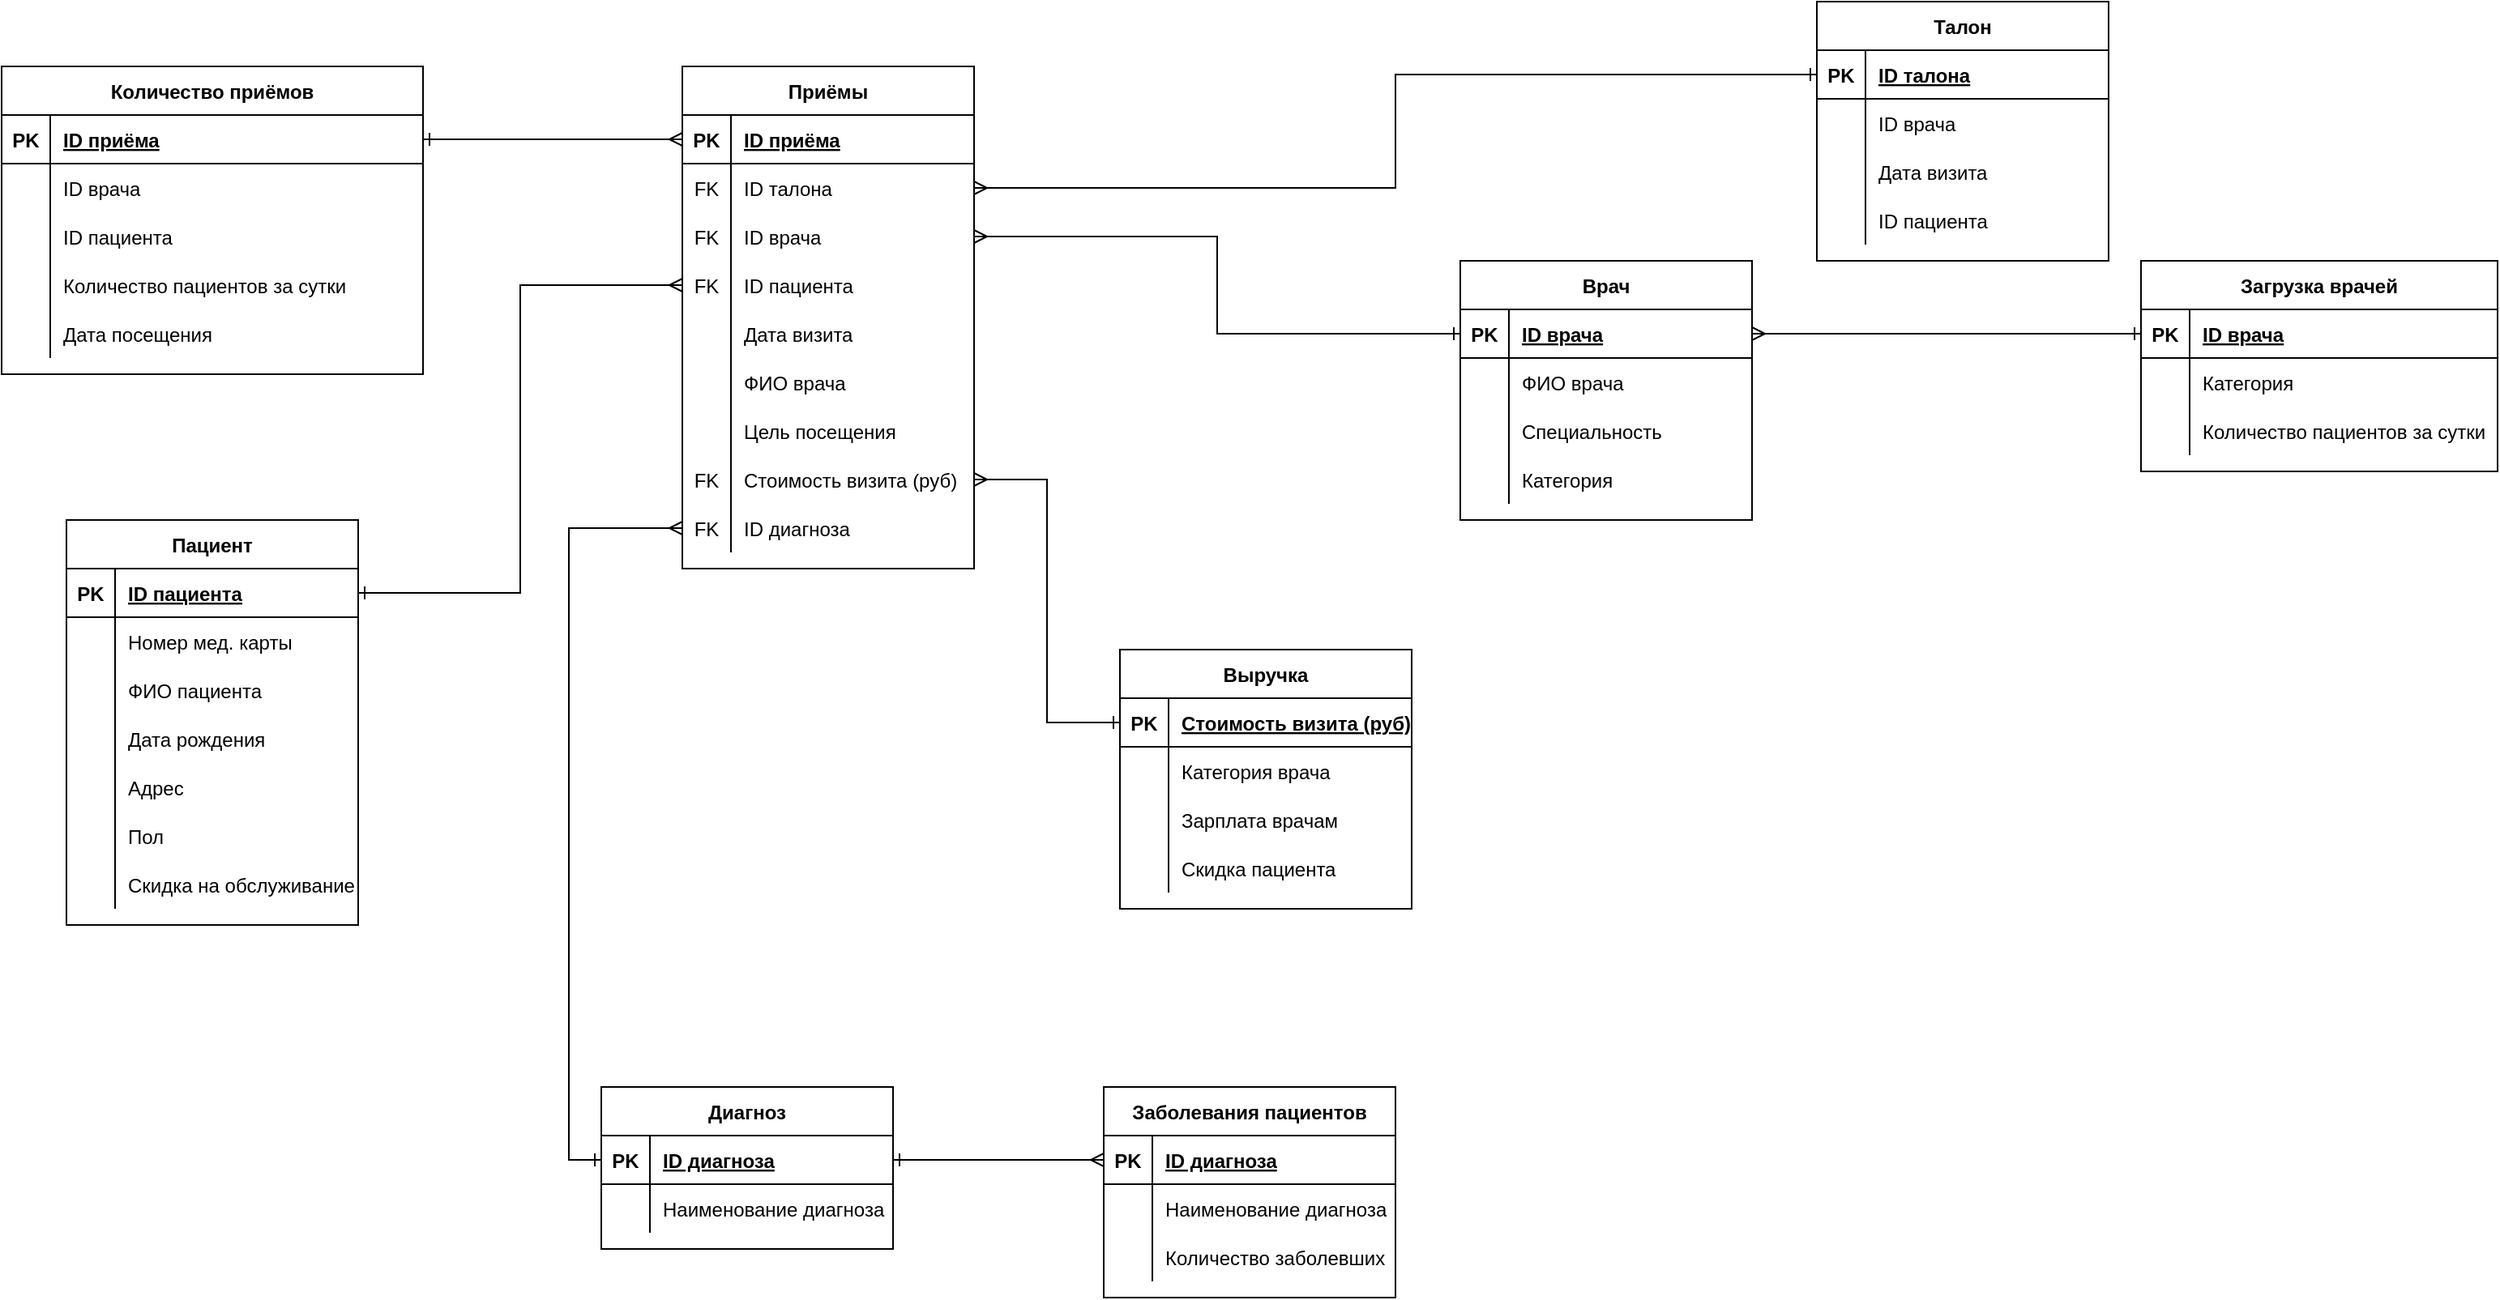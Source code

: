 <mxfile version="20.3.0" type="device"><diagram id="u2filHxjveGLuw23rt7Q" name="Страница 1"><mxGraphModel dx="1865" dy="649" grid="1" gridSize="10" guides="1" tooltips="1" connect="1" arrows="1" fold="1" page="1" pageScale="1" pageWidth="827" pageHeight="1169" math="0" shadow="0"><root><mxCell id="0"/><mxCell id="1" parent="0"/><mxCell id="PBy5LgBJfUFDsFVGQg5N-1" value="Приёмы" style="shape=table;startSize=30;container=1;collapsible=1;childLayout=tableLayout;fixedRows=1;rowLines=0;fontStyle=1;align=center;resizeLast=1;perimeterSpacing=0;labelBorderColor=none;" parent="1" vertex="1"><mxGeometry x="160" y="240" width="180" height="310" as="geometry"/></mxCell><mxCell id="PBy5LgBJfUFDsFVGQg5N-2" value="" style="shape=tableRow;horizontal=0;startSize=0;swimlaneHead=0;swimlaneBody=0;fillColor=none;collapsible=0;dropTarget=0;points=[[0,0.5],[1,0.5]];portConstraint=eastwest;top=0;left=0;right=0;bottom=1;" parent="PBy5LgBJfUFDsFVGQg5N-1" vertex="1"><mxGeometry y="30" width="180" height="30" as="geometry"/></mxCell><mxCell id="PBy5LgBJfUFDsFVGQg5N-3" value="PK" style="shape=partialRectangle;connectable=0;fillColor=none;top=0;left=0;bottom=0;right=0;fontStyle=1;overflow=hidden;" parent="PBy5LgBJfUFDsFVGQg5N-2" vertex="1"><mxGeometry width="30" height="30" as="geometry"><mxRectangle width="30" height="30" as="alternateBounds"/></mxGeometry></mxCell><mxCell id="PBy5LgBJfUFDsFVGQg5N-4" value="ID приёма" style="shape=partialRectangle;connectable=0;fillColor=none;top=0;left=0;bottom=0;right=0;align=left;spacingLeft=6;fontStyle=5;overflow=hidden;" parent="PBy5LgBJfUFDsFVGQg5N-2" vertex="1"><mxGeometry x="30" width="150" height="30" as="geometry"><mxRectangle width="150" height="30" as="alternateBounds"/></mxGeometry></mxCell><mxCell id="PBy5LgBJfUFDsFVGQg5N-5" value="" style="shape=tableRow;horizontal=0;startSize=0;swimlaneHead=0;swimlaneBody=0;fillColor=none;collapsible=0;dropTarget=0;points=[[0,0.5],[1,0.5]];portConstraint=eastwest;top=0;left=0;right=0;bottom=0;" parent="PBy5LgBJfUFDsFVGQg5N-1" vertex="1"><mxGeometry y="60" width="180" height="30" as="geometry"/></mxCell><mxCell id="PBy5LgBJfUFDsFVGQg5N-6" value="FK" style="shape=partialRectangle;connectable=0;fillColor=none;top=0;left=0;bottom=0;right=0;editable=1;overflow=hidden;" parent="PBy5LgBJfUFDsFVGQg5N-5" vertex="1"><mxGeometry width="30" height="30" as="geometry"><mxRectangle width="30" height="30" as="alternateBounds"/></mxGeometry></mxCell><mxCell id="PBy5LgBJfUFDsFVGQg5N-7" value="ID талона" style="shape=partialRectangle;connectable=0;fillColor=none;top=0;left=0;bottom=0;right=0;align=left;spacingLeft=6;overflow=hidden;" parent="PBy5LgBJfUFDsFVGQg5N-5" vertex="1"><mxGeometry x="30" width="150" height="30" as="geometry"><mxRectangle width="150" height="30" as="alternateBounds"/></mxGeometry></mxCell><mxCell id="PBy5LgBJfUFDsFVGQg5N-8" value="" style="shape=tableRow;horizontal=0;startSize=0;swimlaneHead=0;swimlaneBody=0;fillColor=none;collapsible=0;dropTarget=0;points=[[0,0.5],[1,0.5]];portConstraint=eastwest;top=0;left=0;right=0;bottom=0;" parent="PBy5LgBJfUFDsFVGQg5N-1" vertex="1"><mxGeometry y="90" width="180" height="30" as="geometry"/></mxCell><mxCell id="PBy5LgBJfUFDsFVGQg5N-9" value="FK" style="shape=partialRectangle;connectable=0;fillColor=none;top=0;left=0;bottom=0;right=0;editable=1;overflow=hidden;" parent="PBy5LgBJfUFDsFVGQg5N-8" vertex="1"><mxGeometry width="30" height="30" as="geometry"><mxRectangle width="30" height="30" as="alternateBounds"/></mxGeometry></mxCell><mxCell id="PBy5LgBJfUFDsFVGQg5N-10" value="ID врача" style="shape=partialRectangle;connectable=0;fillColor=none;top=0;left=0;bottom=0;right=0;align=left;spacingLeft=6;overflow=hidden;" parent="PBy5LgBJfUFDsFVGQg5N-8" vertex="1"><mxGeometry x="30" width="150" height="30" as="geometry"><mxRectangle width="150" height="30" as="alternateBounds"/></mxGeometry></mxCell><mxCell id="PBy5LgBJfUFDsFVGQg5N-11" value="" style="shape=tableRow;horizontal=0;startSize=0;swimlaneHead=0;swimlaneBody=0;fillColor=none;collapsible=0;dropTarget=0;points=[[0,0.5],[1,0.5]];portConstraint=eastwest;top=0;left=0;right=0;bottom=0;" parent="PBy5LgBJfUFDsFVGQg5N-1" vertex="1"><mxGeometry y="120" width="180" height="30" as="geometry"/></mxCell><mxCell id="PBy5LgBJfUFDsFVGQg5N-12" value="FK" style="shape=partialRectangle;connectable=0;fillColor=none;top=0;left=0;bottom=0;right=0;editable=1;overflow=hidden;" parent="PBy5LgBJfUFDsFVGQg5N-11" vertex="1"><mxGeometry width="30" height="30" as="geometry"><mxRectangle width="30" height="30" as="alternateBounds"/></mxGeometry></mxCell><mxCell id="PBy5LgBJfUFDsFVGQg5N-13" value="ID пациента" style="shape=partialRectangle;connectable=0;fillColor=none;top=0;left=0;bottom=0;right=0;align=left;spacingLeft=6;overflow=hidden;" parent="PBy5LgBJfUFDsFVGQg5N-11" vertex="1"><mxGeometry x="30" width="150" height="30" as="geometry"><mxRectangle width="150" height="30" as="alternateBounds"/></mxGeometry></mxCell><mxCell id="PBy5LgBJfUFDsFVGQg5N-20" style="shape=tableRow;horizontal=0;startSize=0;swimlaneHead=0;swimlaneBody=0;fillColor=none;collapsible=0;dropTarget=0;points=[[0,0.5],[1,0.5]];portConstraint=eastwest;top=0;left=0;right=0;bottom=0;" parent="PBy5LgBJfUFDsFVGQg5N-1" vertex="1"><mxGeometry y="150" width="180" height="30" as="geometry"/></mxCell><mxCell id="PBy5LgBJfUFDsFVGQg5N-21" style="shape=partialRectangle;connectable=0;fillColor=none;top=0;left=0;bottom=0;right=0;editable=1;overflow=hidden;" parent="PBy5LgBJfUFDsFVGQg5N-20" vertex="1"><mxGeometry width="30" height="30" as="geometry"><mxRectangle width="30" height="30" as="alternateBounds"/></mxGeometry></mxCell><mxCell id="PBy5LgBJfUFDsFVGQg5N-22" value="Дата визита" style="shape=partialRectangle;connectable=0;fillColor=none;top=0;left=0;bottom=0;right=0;align=left;spacingLeft=6;overflow=hidden;" parent="PBy5LgBJfUFDsFVGQg5N-20" vertex="1"><mxGeometry x="30" width="150" height="30" as="geometry"><mxRectangle width="150" height="30" as="alternateBounds"/></mxGeometry></mxCell><mxCell id="PBy5LgBJfUFDsFVGQg5N-26" style="shape=tableRow;horizontal=0;startSize=0;swimlaneHead=0;swimlaneBody=0;fillColor=none;collapsible=0;dropTarget=0;points=[[0,0.5],[1,0.5]];portConstraint=eastwest;top=0;left=0;right=0;bottom=0;" parent="PBy5LgBJfUFDsFVGQg5N-1" vertex="1"><mxGeometry y="180" width="180" height="30" as="geometry"/></mxCell><mxCell id="PBy5LgBJfUFDsFVGQg5N-27" style="shape=partialRectangle;connectable=0;fillColor=none;top=0;left=0;bottom=0;right=0;editable=1;overflow=hidden;" parent="PBy5LgBJfUFDsFVGQg5N-26" vertex="1"><mxGeometry width="30" height="30" as="geometry"><mxRectangle width="30" height="30" as="alternateBounds"/></mxGeometry></mxCell><mxCell id="PBy5LgBJfUFDsFVGQg5N-28" value="ФИО врача" style="shape=partialRectangle;connectable=0;fillColor=none;top=0;left=0;bottom=0;right=0;align=left;spacingLeft=6;overflow=hidden;" parent="PBy5LgBJfUFDsFVGQg5N-26" vertex="1"><mxGeometry x="30" width="150" height="30" as="geometry"><mxRectangle width="150" height="30" as="alternateBounds"/></mxGeometry></mxCell><mxCell id="PBy5LgBJfUFDsFVGQg5N-35" style="shape=tableRow;horizontal=0;startSize=0;swimlaneHead=0;swimlaneBody=0;fillColor=none;collapsible=0;dropTarget=0;points=[[0,0.5],[1,0.5]];portConstraint=eastwest;top=0;left=0;right=0;bottom=0;" parent="PBy5LgBJfUFDsFVGQg5N-1" vertex="1"><mxGeometry y="210" width="180" height="30" as="geometry"/></mxCell><mxCell id="PBy5LgBJfUFDsFVGQg5N-36" style="shape=partialRectangle;connectable=0;fillColor=none;top=0;left=0;bottom=0;right=0;editable=1;overflow=hidden;" parent="PBy5LgBJfUFDsFVGQg5N-35" vertex="1"><mxGeometry width="30" height="30" as="geometry"><mxRectangle width="30" height="30" as="alternateBounds"/></mxGeometry></mxCell><mxCell id="PBy5LgBJfUFDsFVGQg5N-37" value="Цель посещения" style="shape=partialRectangle;connectable=0;fillColor=none;top=0;left=0;bottom=0;right=0;align=left;spacingLeft=6;overflow=hidden;" parent="PBy5LgBJfUFDsFVGQg5N-35" vertex="1"><mxGeometry x="30" width="150" height="30" as="geometry"><mxRectangle width="150" height="30" as="alternateBounds"/></mxGeometry></mxCell><mxCell id="PBy5LgBJfUFDsFVGQg5N-32" style="shape=tableRow;horizontal=0;startSize=0;swimlaneHead=0;swimlaneBody=0;fillColor=none;collapsible=0;dropTarget=0;points=[[0,0.5],[1,0.5]];portConstraint=eastwest;top=0;left=0;right=0;bottom=0;" parent="PBy5LgBJfUFDsFVGQg5N-1" vertex="1"><mxGeometry y="240" width="180" height="30" as="geometry"/></mxCell><mxCell id="PBy5LgBJfUFDsFVGQg5N-33" value="FK" style="shape=partialRectangle;connectable=0;fillColor=none;top=0;left=0;bottom=0;right=0;editable=1;overflow=hidden;" parent="PBy5LgBJfUFDsFVGQg5N-32" vertex="1"><mxGeometry width="30" height="30" as="geometry"><mxRectangle width="30" height="30" as="alternateBounds"/></mxGeometry></mxCell><mxCell id="PBy5LgBJfUFDsFVGQg5N-34" value="Стоимость визита (руб)" style="shape=partialRectangle;connectable=0;fillColor=none;top=0;left=0;bottom=0;right=0;align=left;spacingLeft=6;overflow=hidden;" parent="PBy5LgBJfUFDsFVGQg5N-32" vertex="1"><mxGeometry x="30" width="150" height="30" as="geometry"><mxRectangle width="150" height="30" as="alternateBounds"/></mxGeometry></mxCell><mxCell id="PBy5LgBJfUFDsFVGQg5N-29" style="shape=tableRow;horizontal=0;startSize=0;swimlaneHead=0;swimlaneBody=0;fillColor=none;collapsible=0;dropTarget=0;points=[[0,0.5],[1,0.5]];portConstraint=eastwest;top=0;left=0;right=0;bottom=0;" parent="PBy5LgBJfUFDsFVGQg5N-1" vertex="1"><mxGeometry y="270" width="180" height="30" as="geometry"/></mxCell><mxCell id="PBy5LgBJfUFDsFVGQg5N-30" value="FK" style="shape=partialRectangle;connectable=0;fillColor=none;top=0;left=0;bottom=0;right=0;editable=1;overflow=hidden;" parent="PBy5LgBJfUFDsFVGQg5N-29" vertex="1"><mxGeometry width="30" height="30" as="geometry"><mxRectangle width="30" height="30" as="alternateBounds"/></mxGeometry></mxCell><mxCell id="PBy5LgBJfUFDsFVGQg5N-31" value="ID диагноза" style="shape=partialRectangle;connectable=0;fillColor=none;top=0;left=0;bottom=0;right=0;align=left;spacingLeft=6;overflow=hidden;" parent="PBy5LgBJfUFDsFVGQg5N-29" vertex="1"><mxGeometry x="30" width="150" height="30" as="geometry"><mxRectangle width="150" height="30" as="alternateBounds"/></mxGeometry></mxCell><mxCell id="PBy5LgBJfUFDsFVGQg5N-38" value="Диагноз" style="shape=table;startSize=30;container=1;collapsible=1;childLayout=tableLayout;fixedRows=1;rowLines=0;fontStyle=1;align=center;resizeLast=1;labelBorderColor=none;" parent="1" vertex="1"><mxGeometry x="110" y="870" width="180" height="100" as="geometry"/></mxCell><mxCell id="PBy5LgBJfUFDsFVGQg5N-39" value="" style="shape=tableRow;horizontal=0;startSize=0;swimlaneHead=0;swimlaneBody=0;fillColor=none;collapsible=0;dropTarget=0;points=[[0,0.5],[1,0.5]];portConstraint=eastwest;top=0;left=0;right=0;bottom=1;labelBorderColor=none;" parent="PBy5LgBJfUFDsFVGQg5N-38" vertex="1"><mxGeometry y="30" width="180" height="30" as="geometry"/></mxCell><mxCell id="PBy5LgBJfUFDsFVGQg5N-40" value="PK" style="shape=partialRectangle;connectable=0;fillColor=none;top=0;left=0;bottom=0;right=0;fontStyle=1;overflow=hidden;labelBorderColor=none;" parent="PBy5LgBJfUFDsFVGQg5N-39" vertex="1"><mxGeometry width="30" height="30" as="geometry"><mxRectangle width="30" height="30" as="alternateBounds"/></mxGeometry></mxCell><mxCell id="PBy5LgBJfUFDsFVGQg5N-41" value="ID диагноза" style="shape=partialRectangle;connectable=0;fillColor=none;top=0;left=0;bottom=0;right=0;align=left;spacingLeft=6;fontStyle=5;overflow=hidden;labelBorderColor=none;" parent="PBy5LgBJfUFDsFVGQg5N-39" vertex="1"><mxGeometry x="30" width="150" height="30" as="geometry"><mxRectangle width="150" height="30" as="alternateBounds"/></mxGeometry></mxCell><mxCell id="PBy5LgBJfUFDsFVGQg5N-42" value="" style="shape=tableRow;horizontal=0;startSize=0;swimlaneHead=0;swimlaneBody=0;fillColor=none;collapsible=0;dropTarget=0;points=[[0,0.5],[1,0.5]];portConstraint=eastwest;top=0;left=0;right=0;bottom=0;labelBorderColor=none;" parent="PBy5LgBJfUFDsFVGQg5N-38" vertex="1"><mxGeometry y="60" width="180" height="30" as="geometry"/></mxCell><mxCell id="PBy5LgBJfUFDsFVGQg5N-43" value="" style="shape=partialRectangle;connectable=0;fillColor=none;top=0;left=0;bottom=0;right=0;editable=1;overflow=hidden;labelBorderColor=none;" parent="PBy5LgBJfUFDsFVGQg5N-42" vertex="1"><mxGeometry width="30" height="30" as="geometry"><mxRectangle width="30" height="30" as="alternateBounds"/></mxGeometry></mxCell><mxCell id="PBy5LgBJfUFDsFVGQg5N-44" value="Наименование диагноза" style="shape=partialRectangle;connectable=0;fillColor=none;top=0;left=0;bottom=0;right=0;align=left;spacingLeft=6;overflow=hidden;labelBorderColor=none;" parent="PBy5LgBJfUFDsFVGQg5N-42" vertex="1"><mxGeometry x="30" width="150" height="30" as="geometry"><mxRectangle width="150" height="30" as="alternateBounds"/></mxGeometry></mxCell><mxCell id="PBy5LgBJfUFDsFVGQg5N-51" value="Количество приёмов" style="shape=table;startSize=30;container=1;collapsible=1;childLayout=tableLayout;fixedRows=1;rowLines=0;fontStyle=1;align=center;resizeLast=1;labelBorderColor=none;" parent="1" vertex="1"><mxGeometry x="-260" y="240" width="260" height="190" as="geometry"/></mxCell><mxCell id="PBy5LgBJfUFDsFVGQg5N-52" value="" style="shape=tableRow;horizontal=0;startSize=0;swimlaneHead=0;swimlaneBody=0;fillColor=none;collapsible=0;dropTarget=0;points=[[0,0.5],[1,0.5]];portConstraint=eastwest;top=0;left=0;right=0;bottom=1;labelBorderColor=none;" parent="PBy5LgBJfUFDsFVGQg5N-51" vertex="1"><mxGeometry y="30" width="260" height="30" as="geometry"/></mxCell><mxCell id="PBy5LgBJfUFDsFVGQg5N-53" value="PK" style="shape=partialRectangle;connectable=0;fillColor=none;top=0;left=0;bottom=0;right=0;fontStyle=1;overflow=hidden;labelBorderColor=none;" parent="PBy5LgBJfUFDsFVGQg5N-52" vertex="1"><mxGeometry width="30" height="30" as="geometry"><mxRectangle width="30" height="30" as="alternateBounds"/></mxGeometry></mxCell><mxCell id="PBy5LgBJfUFDsFVGQg5N-54" value="ID приёма" style="shape=partialRectangle;connectable=0;fillColor=none;top=0;left=0;bottom=0;right=0;align=left;spacingLeft=6;fontStyle=5;overflow=hidden;labelBorderColor=none;" parent="PBy5LgBJfUFDsFVGQg5N-52" vertex="1"><mxGeometry x="30" width="230" height="30" as="geometry"><mxRectangle width="230" height="30" as="alternateBounds"/></mxGeometry></mxCell><mxCell id="PBy5LgBJfUFDsFVGQg5N-55" value="" style="shape=tableRow;horizontal=0;startSize=0;swimlaneHead=0;swimlaneBody=0;fillColor=none;collapsible=0;dropTarget=0;points=[[0,0.5],[1,0.5]];portConstraint=eastwest;top=0;left=0;right=0;bottom=0;labelBorderColor=none;" parent="PBy5LgBJfUFDsFVGQg5N-51" vertex="1"><mxGeometry y="60" width="260" height="30" as="geometry"/></mxCell><mxCell id="PBy5LgBJfUFDsFVGQg5N-56" value="" style="shape=partialRectangle;connectable=0;fillColor=none;top=0;left=0;bottom=0;right=0;editable=1;overflow=hidden;labelBorderColor=none;" parent="PBy5LgBJfUFDsFVGQg5N-55" vertex="1"><mxGeometry width="30" height="30" as="geometry"><mxRectangle width="30" height="30" as="alternateBounds"/></mxGeometry></mxCell><mxCell id="PBy5LgBJfUFDsFVGQg5N-57" value="ID врача" style="shape=partialRectangle;connectable=0;fillColor=none;top=0;left=0;bottom=0;right=0;align=left;spacingLeft=6;overflow=hidden;labelBorderColor=none;" parent="PBy5LgBJfUFDsFVGQg5N-55" vertex="1"><mxGeometry x="30" width="230" height="30" as="geometry"><mxRectangle width="230" height="30" as="alternateBounds"/></mxGeometry></mxCell><mxCell id="PBy5LgBJfUFDsFVGQg5N-58" value="" style="shape=tableRow;horizontal=0;startSize=0;swimlaneHead=0;swimlaneBody=0;fillColor=none;collapsible=0;dropTarget=0;points=[[0,0.5],[1,0.5]];portConstraint=eastwest;top=0;left=0;right=0;bottom=0;labelBorderColor=none;" parent="PBy5LgBJfUFDsFVGQg5N-51" vertex="1"><mxGeometry y="90" width="260" height="30" as="geometry"/></mxCell><mxCell id="PBy5LgBJfUFDsFVGQg5N-59" value="" style="shape=partialRectangle;connectable=0;fillColor=none;top=0;left=0;bottom=0;right=0;editable=1;overflow=hidden;labelBorderColor=none;" parent="PBy5LgBJfUFDsFVGQg5N-58" vertex="1"><mxGeometry width="30" height="30" as="geometry"><mxRectangle width="30" height="30" as="alternateBounds"/></mxGeometry></mxCell><mxCell id="PBy5LgBJfUFDsFVGQg5N-60" value="ID пациента" style="shape=partialRectangle;connectable=0;fillColor=none;top=0;left=0;bottom=0;right=0;align=left;spacingLeft=6;overflow=hidden;labelBorderColor=none;" parent="PBy5LgBJfUFDsFVGQg5N-58" vertex="1"><mxGeometry x="30" width="230" height="30" as="geometry"><mxRectangle width="230" height="30" as="alternateBounds"/></mxGeometry></mxCell><mxCell id="PBy5LgBJfUFDsFVGQg5N-61" value="" style="shape=tableRow;horizontal=0;startSize=0;swimlaneHead=0;swimlaneBody=0;fillColor=none;collapsible=0;dropTarget=0;points=[[0,0.5],[1,0.5]];portConstraint=eastwest;top=0;left=0;right=0;bottom=0;labelBorderColor=none;" parent="PBy5LgBJfUFDsFVGQg5N-51" vertex="1"><mxGeometry y="120" width="260" height="30" as="geometry"/></mxCell><mxCell id="PBy5LgBJfUFDsFVGQg5N-62" value="" style="shape=partialRectangle;connectable=0;fillColor=none;top=0;left=0;bottom=0;right=0;editable=1;overflow=hidden;labelBorderColor=none;" parent="PBy5LgBJfUFDsFVGQg5N-61" vertex="1"><mxGeometry width="30" height="30" as="geometry"><mxRectangle width="30" height="30" as="alternateBounds"/></mxGeometry></mxCell><mxCell id="PBy5LgBJfUFDsFVGQg5N-63" value="Количество пациентов за сутки" style="shape=partialRectangle;connectable=0;fillColor=none;top=0;left=0;bottom=0;right=0;align=left;spacingLeft=6;overflow=hidden;labelBorderColor=none;" parent="PBy5LgBJfUFDsFVGQg5N-61" vertex="1"><mxGeometry x="30" width="230" height="30" as="geometry"><mxRectangle width="230" height="30" as="alternateBounds"/></mxGeometry></mxCell><mxCell id="PBy5LgBJfUFDsFVGQg5N-64" style="shape=tableRow;horizontal=0;startSize=0;swimlaneHead=0;swimlaneBody=0;fillColor=none;collapsible=0;dropTarget=0;points=[[0,0.5],[1,0.5]];portConstraint=eastwest;top=0;left=0;right=0;bottom=0;labelBorderColor=none;" parent="PBy5LgBJfUFDsFVGQg5N-51" vertex="1"><mxGeometry y="150" width="260" height="30" as="geometry"/></mxCell><mxCell id="PBy5LgBJfUFDsFVGQg5N-65" style="shape=partialRectangle;connectable=0;fillColor=none;top=0;left=0;bottom=0;right=0;editable=1;overflow=hidden;labelBorderColor=none;" parent="PBy5LgBJfUFDsFVGQg5N-64" vertex="1"><mxGeometry width="30" height="30" as="geometry"><mxRectangle width="30" height="30" as="alternateBounds"/></mxGeometry></mxCell><mxCell id="PBy5LgBJfUFDsFVGQg5N-66" value="Дата посещения" style="shape=partialRectangle;connectable=0;fillColor=none;top=0;left=0;bottom=0;right=0;align=left;spacingLeft=6;overflow=hidden;labelBorderColor=none;" parent="PBy5LgBJfUFDsFVGQg5N-64" vertex="1"><mxGeometry x="30" width="230" height="30" as="geometry"><mxRectangle width="230" height="30" as="alternateBounds"/></mxGeometry></mxCell><mxCell id="PBy5LgBJfUFDsFVGQg5N-67" value="Пациент" style="shape=table;startSize=30;container=1;collapsible=1;childLayout=tableLayout;fixedRows=1;rowLines=0;fontStyle=1;align=center;resizeLast=1;labelBorderColor=none;" parent="1" vertex="1"><mxGeometry x="-220" y="520" width="180" height="250" as="geometry"/></mxCell><mxCell id="PBy5LgBJfUFDsFVGQg5N-68" value="" style="shape=tableRow;horizontal=0;startSize=0;swimlaneHead=0;swimlaneBody=0;fillColor=none;collapsible=0;dropTarget=0;points=[[0,0.5],[1,0.5]];portConstraint=eastwest;top=0;left=0;right=0;bottom=1;labelBorderColor=none;" parent="PBy5LgBJfUFDsFVGQg5N-67" vertex="1"><mxGeometry y="30" width="180" height="30" as="geometry"/></mxCell><mxCell id="PBy5LgBJfUFDsFVGQg5N-69" value="PK" style="shape=partialRectangle;connectable=0;fillColor=none;top=0;left=0;bottom=0;right=0;fontStyle=1;overflow=hidden;labelBorderColor=none;" parent="PBy5LgBJfUFDsFVGQg5N-68" vertex="1"><mxGeometry width="30" height="30" as="geometry"><mxRectangle width="30" height="30" as="alternateBounds"/></mxGeometry></mxCell><mxCell id="PBy5LgBJfUFDsFVGQg5N-70" value="ID пациента" style="shape=partialRectangle;connectable=0;fillColor=none;top=0;left=0;bottom=0;right=0;align=left;spacingLeft=6;fontStyle=5;overflow=hidden;labelBorderColor=none;" parent="PBy5LgBJfUFDsFVGQg5N-68" vertex="1"><mxGeometry x="30" width="150" height="30" as="geometry"><mxRectangle width="150" height="30" as="alternateBounds"/></mxGeometry></mxCell><mxCell id="PBy5LgBJfUFDsFVGQg5N-71" value="" style="shape=tableRow;horizontal=0;startSize=0;swimlaneHead=0;swimlaneBody=0;fillColor=none;collapsible=0;dropTarget=0;points=[[0,0.5],[1,0.5]];portConstraint=eastwest;top=0;left=0;right=0;bottom=0;labelBorderColor=none;" parent="PBy5LgBJfUFDsFVGQg5N-67" vertex="1"><mxGeometry y="60" width="180" height="30" as="geometry"/></mxCell><mxCell id="PBy5LgBJfUFDsFVGQg5N-72" value="" style="shape=partialRectangle;connectable=0;fillColor=none;top=0;left=0;bottom=0;right=0;editable=1;overflow=hidden;labelBorderColor=none;" parent="PBy5LgBJfUFDsFVGQg5N-71" vertex="1"><mxGeometry width="30" height="30" as="geometry"><mxRectangle width="30" height="30" as="alternateBounds"/></mxGeometry></mxCell><mxCell id="PBy5LgBJfUFDsFVGQg5N-73" value="Номер мед. карты" style="shape=partialRectangle;connectable=0;fillColor=none;top=0;left=0;bottom=0;right=0;align=left;spacingLeft=6;overflow=hidden;labelBorderColor=none;" parent="PBy5LgBJfUFDsFVGQg5N-71" vertex="1"><mxGeometry x="30" width="150" height="30" as="geometry"><mxRectangle width="150" height="30" as="alternateBounds"/></mxGeometry></mxCell><mxCell id="PBy5LgBJfUFDsFVGQg5N-74" value="" style="shape=tableRow;horizontal=0;startSize=0;swimlaneHead=0;swimlaneBody=0;fillColor=none;collapsible=0;dropTarget=0;points=[[0,0.5],[1,0.5]];portConstraint=eastwest;top=0;left=0;right=0;bottom=0;labelBorderColor=none;" parent="PBy5LgBJfUFDsFVGQg5N-67" vertex="1"><mxGeometry y="90" width="180" height="30" as="geometry"/></mxCell><mxCell id="PBy5LgBJfUFDsFVGQg5N-75" value="" style="shape=partialRectangle;connectable=0;fillColor=none;top=0;left=0;bottom=0;right=0;editable=1;overflow=hidden;labelBorderColor=none;" parent="PBy5LgBJfUFDsFVGQg5N-74" vertex="1"><mxGeometry width="30" height="30" as="geometry"><mxRectangle width="30" height="30" as="alternateBounds"/></mxGeometry></mxCell><mxCell id="PBy5LgBJfUFDsFVGQg5N-76" value="ФИО пациента" style="shape=partialRectangle;connectable=0;fillColor=none;top=0;left=0;bottom=0;right=0;align=left;spacingLeft=6;overflow=hidden;labelBorderColor=none;" parent="PBy5LgBJfUFDsFVGQg5N-74" vertex="1"><mxGeometry x="30" width="150" height="30" as="geometry"><mxRectangle width="150" height="30" as="alternateBounds"/></mxGeometry></mxCell><mxCell id="PBy5LgBJfUFDsFVGQg5N-77" value="" style="shape=tableRow;horizontal=0;startSize=0;swimlaneHead=0;swimlaneBody=0;fillColor=none;collapsible=0;dropTarget=0;points=[[0,0.5],[1,0.5]];portConstraint=eastwest;top=0;left=0;right=0;bottom=0;labelBorderColor=none;" parent="PBy5LgBJfUFDsFVGQg5N-67" vertex="1"><mxGeometry y="120" width="180" height="30" as="geometry"/></mxCell><mxCell id="PBy5LgBJfUFDsFVGQg5N-78" value="" style="shape=partialRectangle;connectable=0;fillColor=none;top=0;left=0;bottom=0;right=0;editable=1;overflow=hidden;labelBorderColor=none;" parent="PBy5LgBJfUFDsFVGQg5N-77" vertex="1"><mxGeometry width="30" height="30" as="geometry"><mxRectangle width="30" height="30" as="alternateBounds"/></mxGeometry></mxCell><mxCell id="PBy5LgBJfUFDsFVGQg5N-79" value="Дата рождения" style="shape=partialRectangle;connectable=0;fillColor=none;top=0;left=0;bottom=0;right=0;align=left;spacingLeft=6;overflow=hidden;labelBorderColor=none;" parent="PBy5LgBJfUFDsFVGQg5N-77" vertex="1"><mxGeometry x="30" width="150" height="30" as="geometry"><mxRectangle width="150" height="30" as="alternateBounds"/></mxGeometry></mxCell><mxCell id="PBy5LgBJfUFDsFVGQg5N-86" style="shape=tableRow;horizontal=0;startSize=0;swimlaneHead=0;swimlaneBody=0;fillColor=none;collapsible=0;dropTarget=0;points=[[0,0.5],[1,0.5]];portConstraint=eastwest;top=0;left=0;right=0;bottom=0;labelBorderColor=none;" parent="PBy5LgBJfUFDsFVGQg5N-67" vertex="1"><mxGeometry y="150" width="180" height="30" as="geometry"/></mxCell><mxCell id="PBy5LgBJfUFDsFVGQg5N-87" style="shape=partialRectangle;connectable=0;fillColor=none;top=0;left=0;bottom=0;right=0;editable=1;overflow=hidden;labelBorderColor=none;" parent="PBy5LgBJfUFDsFVGQg5N-86" vertex="1"><mxGeometry width="30" height="30" as="geometry"><mxRectangle width="30" height="30" as="alternateBounds"/></mxGeometry></mxCell><mxCell id="PBy5LgBJfUFDsFVGQg5N-88" value="Адрес" style="shape=partialRectangle;connectable=0;fillColor=none;top=0;left=0;bottom=0;right=0;align=left;spacingLeft=6;overflow=hidden;labelBorderColor=none;" parent="PBy5LgBJfUFDsFVGQg5N-86" vertex="1"><mxGeometry x="30" width="150" height="30" as="geometry"><mxRectangle width="150" height="30" as="alternateBounds"/></mxGeometry></mxCell><mxCell id="PBy5LgBJfUFDsFVGQg5N-83" style="shape=tableRow;horizontal=0;startSize=0;swimlaneHead=0;swimlaneBody=0;fillColor=none;collapsible=0;dropTarget=0;points=[[0,0.5],[1,0.5]];portConstraint=eastwest;top=0;left=0;right=0;bottom=0;labelBorderColor=none;" parent="PBy5LgBJfUFDsFVGQg5N-67" vertex="1"><mxGeometry y="180" width="180" height="30" as="geometry"/></mxCell><mxCell id="PBy5LgBJfUFDsFVGQg5N-84" style="shape=partialRectangle;connectable=0;fillColor=none;top=0;left=0;bottom=0;right=0;editable=1;overflow=hidden;labelBorderColor=none;" parent="PBy5LgBJfUFDsFVGQg5N-83" vertex="1"><mxGeometry width="30" height="30" as="geometry"><mxRectangle width="30" height="30" as="alternateBounds"/></mxGeometry></mxCell><mxCell id="PBy5LgBJfUFDsFVGQg5N-85" value="Пол" style="shape=partialRectangle;connectable=0;fillColor=none;top=0;left=0;bottom=0;right=0;align=left;spacingLeft=6;overflow=hidden;labelBorderColor=none;" parent="PBy5LgBJfUFDsFVGQg5N-83" vertex="1"><mxGeometry x="30" width="150" height="30" as="geometry"><mxRectangle width="150" height="30" as="alternateBounds"/></mxGeometry></mxCell><mxCell id="PBy5LgBJfUFDsFVGQg5N-80" style="shape=tableRow;horizontal=0;startSize=0;swimlaneHead=0;swimlaneBody=0;fillColor=none;collapsible=0;dropTarget=0;points=[[0,0.5],[1,0.5]];portConstraint=eastwest;top=0;left=0;right=0;bottom=0;labelBorderColor=none;" parent="PBy5LgBJfUFDsFVGQg5N-67" vertex="1"><mxGeometry y="210" width="180" height="30" as="geometry"/></mxCell><mxCell id="PBy5LgBJfUFDsFVGQg5N-81" style="shape=partialRectangle;connectable=0;fillColor=none;top=0;left=0;bottom=0;right=0;editable=1;overflow=hidden;labelBorderColor=none;" parent="PBy5LgBJfUFDsFVGQg5N-80" vertex="1"><mxGeometry width="30" height="30" as="geometry"><mxRectangle width="30" height="30" as="alternateBounds"/></mxGeometry></mxCell><mxCell id="PBy5LgBJfUFDsFVGQg5N-82" value="Скидка на обслуживание" style="shape=partialRectangle;connectable=0;fillColor=none;top=0;left=0;bottom=0;right=0;align=left;spacingLeft=6;overflow=hidden;labelBorderColor=none;" parent="PBy5LgBJfUFDsFVGQg5N-80" vertex="1"><mxGeometry x="30" width="150" height="30" as="geometry"><mxRectangle width="150" height="30" as="alternateBounds"/></mxGeometry></mxCell><mxCell id="PBy5LgBJfUFDsFVGQg5N-89" value="Талон" style="shape=table;startSize=30;container=1;collapsible=1;childLayout=tableLayout;fixedRows=1;rowLines=0;fontStyle=1;align=center;resizeLast=1;labelBorderColor=none;" parent="1" vertex="1"><mxGeometry x="860" y="200" width="180" height="160" as="geometry"/></mxCell><mxCell id="PBy5LgBJfUFDsFVGQg5N-90" value="" style="shape=tableRow;horizontal=0;startSize=0;swimlaneHead=0;swimlaneBody=0;fillColor=none;collapsible=0;dropTarget=0;points=[[0,0.5],[1,0.5]];portConstraint=eastwest;top=0;left=0;right=0;bottom=1;labelBorderColor=none;" parent="PBy5LgBJfUFDsFVGQg5N-89" vertex="1"><mxGeometry y="30" width="180" height="30" as="geometry"/></mxCell><mxCell id="PBy5LgBJfUFDsFVGQg5N-91" value="PK" style="shape=partialRectangle;connectable=0;fillColor=none;top=0;left=0;bottom=0;right=0;fontStyle=1;overflow=hidden;labelBorderColor=none;" parent="PBy5LgBJfUFDsFVGQg5N-90" vertex="1"><mxGeometry width="30" height="30" as="geometry"><mxRectangle width="30" height="30" as="alternateBounds"/></mxGeometry></mxCell><mxCell id="PBy5LgBJfUFDsFVGQg5N-92" value="ID талона" style="shape=partialRectangle;connectable=0;fillColor=none;top=0;left=0;bottom=0;right=0;align=left;spacingLeft=6;fontStyle=5;overflow=hidden;labelBorderColor=none;" parent="PBy5LgBJfUFDsFVGQg5N-90" vertex="1"><mxGeometry x="30" width="150" height="30" as="geometry"><mxRectangle width="150" height="30" as="alternateBounds"/></mxGeometry></mxCell><mxCell id="PBy5LgBJfUFDsFVGQg5N-93" value="" style="shape=tableRow;horizontal=0;startSize=0;swimlaneHead=0;swimlaneBody=0;fillColor=none;collapsible=0;dropTarget=0;points=[[0,0.5],[1,0.5]];portConstraint=eastwest;top=0;left=0;right=0;bottom=0;labelBorderColor=none;" parent="PBy5LgBJfUFDsFVGQg5N-89" vertex="1"><mxGeometry y="60" width="180" height="30" as="geometry"/></mxCell><mxCell id="PBy5LgBJfUFDsFVGQg5N-94" value="" style="shape=partialRectangle;connectable=0;fillColor=none;top=0;left=0;bottom=0;right=0;editable=1;overflow=hidden;labelBorderColor=none;" parent="PBy5LgBJfUFDsFVGQg5N-93" vertex="1"><mxGeometry width="30" height="30" as="geometry"><mxRectangle width="30" height="30" as="alternateBounds"/></mxGeometry></mxCell><mxCell id="PBy5LgBJfUFDsFVGQg5N-95" value="ID врача" style="shape=partialRectangle;connectable=0;fillColor=none;top=0;left=0;bottom=0;right=0;align=left;spacingLeft=6;overflow=hidden;labelBorderColor=none;" parent="PBy5LgBJfUFDsFVGQg5N-93" vertex="1"><mxGeometry x="30" width="150" height="30" as="geometry"><mxRectangle width="150" height="30" as="alternateBounds"/></mxGeometry></mxCell><mxCell id="PBy5LgBJfUFDsFVGQg5N-96" value="" style="shape=tableRow;horizontal=0;startSize=0;swimlaneHead=0;swimlaneBody=0;fillColor=none;collapsible=0;dropTarget=0;points=[[0,0.5],[1,0.5]];portConstraint=eastwest;top=0;left=0;right=0;bottom=0;labelBorderColor=none;" parent="PBy5LgBJfUFDsFVGQg5N-89" vertex="1"><mxGeometry y="90" width="180" height="30" as="geometry"/></mxCell><mxCell id="PBy5LgBJfUFDsFVGQg5N-97" value="" style="shape=partialRectangle;connectable=0;fillColor=none;top=0;left=0;bottom=0;right=0;editable=1;overflow=hidden;labelBorderColor=none;" parent="PBy5LgBJfUFDsFVGQg5N-96" vertex="1"><mxGeometry width="30" height="30" as="geometry"><mxRectangle width="30" height="30" as="alternateBounds"/></mxGeometry></mxCell><mxCell id="PBy5LgBJfUFDsFVGQg5N-98" value="Дата визита" style="shape=partialRectangle;connectable=0;fillColor=none;top=0;left=0;bottom=0;right=0;align=left;spacingLeft=6;overflow=hidden;labelBorderColor=none;" parent="PBy5LgBJfUFDsFVGQg5N-96" vertex="1"><mxGeometry x="30" width="150" height="30" as="geometry"><mxRectangle width="150" height="30" as="alternateBounds"/></mxGeometry></mxCell><mxCell id="PBy5LgBJfUFDsFVGQg5N-99" value="" style="shape=tableRow;horizontal=0;startSize=0;swimlaneHead=0;swimlaneBody=0;fillColor=none;collapsible=0;dropTarget=0;points=[[0,0.5],[1,0.5]];portConstraint=eastwest;top=0;left=0;right=0;bottom=0;labelBorderColor=none;" parent="PBy5LgBJfUFDsFVGQg5N-89" vertex="1"><mxGeometry y="120" width="180" height="30" as="geometry"/></mxCell><mxCell id="PBy5LgBJfUFDsFVGQg5N-100" value="" style="shape=partialRectangle;connectable=0;fillColor=none;top=0;left=0;bottom=0;right=0;editable=1;overflow=hidden;labelBorderColor=none;" parent="PBy5LgBJfUFDsFVGQg5N-99" vertex="1"><mxGeometry width="30" height="30" as="geometry"><mxRectangle width="30" height="30" as="alternateBounds"/></mxGeometry></mxCell><mxCell id="PBy5LgBJfUFDsFVGQg5N-101" value="ID пациента" style="shape=partialRectangle;connectable=0;fillColor=none;top=0;left=0;bottom=0;right=0;align=left;spacingLeft=6;overflow=hidden;labelBorderColor=none;" parent="PBy5LgBJfUFDsFVGQg5N-99" vertex="1"><mxGeometry x="30" width="150" height="30" as="geometry"><mxRectangle width="150" height="30" as="alternateBounds"/></mxGeometry></mxCell><mxCell id="PBy5LgBJfUFDsFVGQg5N-102" value="Врач" style="shape=table;startSize=30;container=1;collapsible=1;childLayout=tableLayout;fixedRows=1;rowLines=0;fontStyle=1;align=center;resizeLast=1;labelBorderColor=none;" parent="1" vertex="1"><mxGeometry x="640" y="360" width="180" height="160" as="geometry"/></mxCell><mxCell id="PBy5LgBJfUFDsFVGQg5N-103" value="" style="shape=tableRow;horizontal=0;startSize=0;swimlaneHead=0;swimlaneBody=0;fillColor=none;collapsible=0;dropTarget=0;points=[[0,0.5],[1,0.5]];portConstraint=eastwest;top=0;left=0;right=0;bottom=1;labelBorderColor=none;" parent="PBy5LgBJfUFDsFVGQg5N-102" vertex="1"><mxGeometry y="30" width="180" height="30" as="geometry"/></mxCell><mxCell id="PBy5LgBJfUFDsFVGQg5N-104" value="PK" style="shape=partialRectangle;connectable=0;fillColor=none;top=0;left=0;bottom=0;right=0;fontStyle=1;overflow=hidden;labelBorderColor=none;" parent="PBy5LgBJfUFDsFVGQg5N-103" vertex="1"><mxGeometry width="30" height="30" as="geometry"><mxRectangle width="30" height="30" as="alternateBounds"/></mxGeometry></mxCell><mxCell id="PBy5LgBJfUFDsFVGQg5N-105" value="ID врача" style="shape=partialRectangle;connectable=0;fillColor=none;top=0;left=0;bottom=0;right=0;align=left;spacingLeft=6;fontStyle=5;overflow=hidden;labelBorderColor=none;" parent="PBy5LgBJfUFDsFVGQg5N-103" vertex="1"><mxGeometry x="30" width="150" height="30" as="geometry"><mxRectangle width="150" height="30" as="alternateBounds"/></mxGeometry></mxCell><mxCell id="PBy5LgBJfUFDsFVGQg5N-106" value="" style="shape=tableRow;horizontal=0;startSize=0;swimlaneHead=0;swimlaneBody=0;fillColor=none;collapsible=0;dropTarget=0;points=[[0,0.5],[1,0.5]];portConstraint=eastwest;top=0;left=0;right=0;bottom=0;labelBorderColor=none;" parent="PBy5LgBJfUFDsFVGQg5N-102" vertex="1"><mxGeometry y="60" width="180" height="30" as="geometry"/></mxCell><mxCell id="PBy5LgBJfUFDsFVGQg5N-107" value="" style="shape=partialRectangle;connectable=0;fillColor=none;top=0;left=0;bottom=0;right=0;editable=1;overflow=hidden;labelBorderColor=none;" parent="PBy5LgBJfUFDsFVGQg5N-106" vertex="1"><mxGeometry width="30" height="30" as="geometry"><mxRectangle width="30" height="30" as="alternateBounds"/></mxGeometry></mxCell><mxCell id="PBy5LgBJfUFDsFVGQg5N-108" value="ФИО врача" style="shape=partialRectangle;connectable=0;fillColor=none;top=0;left=0;bottom=0;right=0;align=left;spacingLeft=6;overflow=hidden;labelBorderColor=none;" parent="PBy5LgBJfUFDsFVGQg5N-106" vertex="1"><mxGeometry x="30" width="150" height="30" as="geometry"><mxRectangle width="150" height="30" as="alternateBounds"/></mxGeometry></mxCell><mxCell id="PBy5LgBJfUFDsFVGQg5N-109" value="" style="shape=tableRow;horizontal=0;startSize=0;swimlaneHead=0;swimlaneBody=0;fillColor=none;collapsible=0;dropTarget=0;points=[[0,0.5],[1,0.5]];portConstraint=eastwest;top=0;left=0;right=0;bottom=0;labelBorderColor=none;" parent="PBy5LgBJfUFDsFVGQg5N-102" vertex="1"><mxGeometry y="90" width="180" height="30" as="geometry"/></mxCell><mxCell id="PBy5LgBJfUFDsFVGQg5N-110" value="" style="shape=partialRectangle;connectable=0;fillColor=none;top=0;left=0;bottom=0;right=0;editable=1;overflow=hidden;labelBorderColor=none;" parent="PBy5LgBJfUFDsFVGQg5N-109" vertex="1"><mxGeometry width="30" height="30" as="geometry"><mxRectangle width="30" height="30" as="alternateBounds"/></mxGeometry></mxCell><mxCell id="PBy5LgBJfUFDsFVGQg5N-111" value="Специальность" style="shape=partialRectangle;connectable=0;fillColor=none;top=0;left=0;bottom=0;right=0;align=left;spacingLeft=6;overflow=hidden;labelBorderColor=none;" parent="PBy5LgBJfUFDsFVGQg5N-109" vertex="1"><mxGeometry x="30" width="150" height="30" as="geometry"><mxRectangle width="150" height="30" as="alternateBounds"/></mxGeometry></mxCell><mxCell id="PBy5LgBJfUFDsFVGQg5N-112" value="" style="shape=tableRow;horizontal=0;startSize=0;swimlaneHead=0;swimlaneBody=0;fillColor=none;collapsible=0;dropTarget=0;points=[[0,0.5],[1,0.5]];portConstraint=eastwest;top=0;left=0;right=0;bottom=0;labelBorderColor=none;" parent="PBy5LgBJfUFDsFVGQg5N-102" vertex="1"><mxGeometry y="120" width="180" height="30" as="geometry"/></mxCell><mxCell id="PBy5LgBJfUFDsFVGQg5N-113" value="" style="shape=partialRectangle;connectable=0;fillColor=none;top=0;left=0;bottom=0;right=0;editable=1;overflow=hidden;labelBorderColor=none;" parent="PBy5LgBJfUFDsFVGQg5N-112" vertex="1"><mxGeometry width="30" height="30" as="geometry"><mxRectangle width="30" height="30" as="alternateBounds"/></mxGeometry></mxCell><mxCell id="PBy5LgBJfUFDsFVGQg5N-114" value="Категория" style="shape=partialRectangle;connectable=0;fillColor=none;top=0;left=0;bottom=0;right=0;align=left;spacingLeft=6;overflow=hidden;labelBorderColor=none;" parent="PBy5LgBJfUFDsFVGQg5N-112" vertex="1"><mxGeometry x="30" width="150" height="30" as="geometry"><mxRectangle width="150" height="30" as="alternateBounds"/></mxGeometry></mxCell><mxCell id="PBy5LgBJfUFDsFVGQg5N-115" value="Заболевания пациентов" style="shape=table;startSize=30;container=1;collapsible=1;childLayout=tableLayout;fixedRows=1;rowLines=0;fontStyle=1;align=center;resizeLast=1;labelBorderColor=none;" parent="1" vertex="1"><mxGeometry x="420" y="870" width="180" height="130" as="geometry"/></mxCell><mxCell id="PBy5LgBJfUFDsFVGQg5N-116" value="" style="shape=tableRow;horizontal=0;startSize=0;swimlaneHead=0;swimlaneBody=0;fillColor=none;collapsible=0;dropTarget=0;points=[[0,0.5],[1,0.5]];portConstraint=eastwest;top=0;left=0;right=0;bottom=1;labelBorderColor=none;" parent="PBy5LgBJfUFDsFVGQg5N-115" vertex="1"><mxGeometry y="30" width="180" height="30" as="geometry"/></mxCell><mxCell id="PBy5LgBJfUFDsFVGQg5N-117" value="PK" style="shape=partialRectangle;connectable=0;fillColor=none;top=0;left=0;bottom=0;right=0;fontStyle=1;overflow=hidden;labelBorderColor=none;" parent="PBy5LgBJfUFDsFVGQg5N-116" vertex="1"><mxGeometry width="30" height="30" as="geometry"><mxRectangle width="30" height="30" as="alternateBounds"/></mxGeometry></mxCell><mxCell id="PBy5LgBJfUFDsFVGQg5N-118" value="ID диагноза" style="shape=partialRectangle;connectable=0;fillColor=none;top=0;left=0;bottom=0;right=0;align=left;spacingLeft=6;fontStyle=5;overflow=hidden;labelBorderColor=none;" parent="PBy5LgBJfUFDsFVGQg5N-116" vertex="1"><mxGeometry x="30" width="150" height="30" as="geometry"><mxRectangle width="150" height="30" as="alternateBounds"/></mxGeometry></mxCell><mxCell id="PBy5LgBJfUFDsFVGQg5N-119" value="" style="shape=tableRow;horizontal=0;startSize=0;swimlaneHead=0;swimlaneBody=0;fillColor=none;collapsible=0;dropTarget=0;points=[[0,0.5],[1,0.5]];portConstraint=eastwest;top=0;left=0;right=0;bottom=0;labelBorderColor=none;" parent="PBy5LgBJfUFDsFVGQg5N-115" vertex="1"><mxGeometry y="60" width="180" height="30" as="geometry"/></mxCell><mxCell id="PBy5LgBJfUFDsFVGQg5N-120" value="" style="shape=partialRectangle;connectable=0;fillColor=none;top=0;left=0;bottom=0;right=0;editable=1;overflow=hidden;labelBorderColor=none;" parent="PBy5LgBJfUFDsFVGQg5N-119" vertex="1"><mxGeometry width="30" height="30" as="geometry"><mxRectangle width="30" height="30" as="alternateBounds"/></mxGeometry></mxCell><mxCell id="PBy5LgBJfUFDsFVGQg5N-121" value="Наименование диагноза" style="shape=partialRectangle;connectable=0;fillColor=none;top=0;left=0;bottom=0;right=0;align=left;spacingLeft=6;overflow=hidden;labelBorderColor=none;" parent="PBy5LgBJfUFDsFVGQg5N-119" vertex="1"><mxGeometry x="30" width="150" height="30" as="geometry"><mxRectangle width="150" height="30" as="alternateBounds"/></mxGeometry></mxCell><mxCell id="PBy5LgBJfUFDsFVGQg5N-122" value="" style="shape=tableRow;horizontal=0;startSize=0;swimlaneHead=0;swimlaneBody=0;fillColor=none;collapsible=0;dropTarget=0;points=[[0,0.5],[1,0.5]];portConstraint=eastwest;top=0;left=0;right=0;bottom=0;labelBorderColor=none;" parent="PBy5LgBJfUFDsFVGQg5N-115" vertex="1"><mxGeometry y="90" width="180" height="30" as="geometry"/></mxCell><mxCell id="PBy5LgBJfUFDsFVGQg5N-123" value="" style="shape=partialRectangle;connectable=0;fillColor=none;top=0;left=0;bottom=0;right=0;editable=1;overflow=hidden;labelBorderColor=none;" parent="PBy5LgBJfUFDsFVGQg5N-122" vertex="1"><mxGeometry width="30" height="30" as="geometry"><mxRectangle width="30" height="30" as="alternateBounds"/></mxGeometry></mxCell><mxCell id="PBy5LgBJfUFDsFVGQg5N-124" value="Количество заболевших" style="shape=partialRectangle;connectable=0;fillColor=none;top=0;left=0;bottom=0;right=0;align=left;spacingLeft=6;overflow=hidden;labelBorderColor=none;" parent="PBy5LgBJfUFDsFVGQg5N-122" vertex="1"><mxGeometry x="30" width="150" height="30" as="geometry"><mxRectangle width="150" height="30" as="alternateBounds"/></mxGeometry></mxCell><mxCell id="PBy5LgBJfUFDsFVGQg5N-128" value="Выручка" style="shape=table;startSize=30;container=1;collapsible=1;childLayout=tableLayout;fixedRows=1;rowLines=0;fontStyle=1;align=center;resizeLast=1;labelBorderColor=none;" parent="1" vertex="1"><mxGeometry x="430" y="600" width="180" height="160" as="geometry"/></mxCell><mxCell id="PBy5LgBJfUFDsFVGQg5N-129" value="" style="shape=tableRow;horizontal=0;startSize=0;swimlaneHead=0;swimlaneBody=0;fillColor=none;collapsible=0;dropTarget=0;points=[[0,0.5],[1,0.5]];portConstraint=eastwest;top=0;left=0;right=0;bottom=1;labelBorderColor=none;" parent="PBy5LgBJfUFDsFVGQg5N-128" vertex="1"><mxGeometry y="30" width="180" height="30" as="geometry"/></mxCell><mxCell id="PBy5LgBJfUFDsFVGQg5N-130" value="PK" style="shape=partialRectangle;connectable=0;fillColor=none;top=0;left=0;bottom=0;right=0;fontStyle=1;overflow=hidden;labelBorderColor=none;" parent="PBy5LgBJfUFDsFVGQg5N-129" vertex="1"><mxGeometry width="30" height="30" as="geometry"><mxRectangle width="30" height="30" as="alternateBounds"/></mxGeometry></mxCell><mxCell id="PBy5LgBJfUFDsFVGQg5N-131" value="Стоимость визита (руб)" style="shape=partialRectangle;connectable=0;fillColor=none;top=0;left=0;bottom=0;right=0;align=left;spacingLeft=6;fontStyle=5;overflow=hidden;labelBorderColor=none;" parent="PBy5LgBJfUFDsFVGQg5N-129" vertex="1"><mxGeometry x="30" width="150" height="30" as="geometry"><mxRectangle width="150" height="30" as="alternateBounds"/></mxGeometry></mxCell><mxCell id="PBy5LgBJfUFDsFVGQg5N-132" value="" style="shape=tableRow;horizontal=0;startSize=0;swimlaneHead=0;swimlaneBody=0;fillColor=none;collapsible=0;dropTarget=0;points=[[0,0.5],[1,0.5]];portConstraint=eastwest;top=0;left=0;right=0;bottom=0;labelBorderColor=none;" parent="PBy5LgBJfUFDsFVGQg5N-128" vertex="1"><mxGeometry y="60" width="180" height="30" as="geometry"/></mxCell><mxCell id="PBy5LgBJfUFDsFVGQg5N-133" value="" style="shape=partialRectangle;connectable=0;fillColor=none;top=0;left=0;bottom=0;right=0;editable=1;overflow=hidden;labelBorderColor=none;" parent="PBy5LgBJfUFDsFVGQg5N-132" vertex="1"><mxGeometry width="30" height="30" as="geometry"><mxRectangle width="30" height="30" as="alternateBounds"/></mxGeometry></mxCell><mxCell id="PBy5LgBJfUFDsFVGQg5N-134" value="Категория врача" style="shape=partialRectangle;connectable=0;fillColor=none;top=0;left=0;bottom=0;right=0;align=left;spacingLeft=6;overflow=hidden;labelBorderColor=none;" parent="PBy5LgBJfUFDsFVGQg5N-132" vertex="1"><mxGeometry x="30" width="150" height="30" as="geometry"><mxRectangle width="150" height="30" as="alternateBounds"/></mxGeometry></mxCell><mxCell id="PBy5LgBJfUFDsFVGQg5N-135" value="" style="shape=tableRow;horizontal=0;startSize=0;swimlaneHead=0;swimlaneBody=0;fillColor=none;collapsible=0;dropTarget=0;points=[[0,0.5],[1,0.5]];portConstraint=eastwest;top=0;left=0;right=0;bottom=0;labelBorderColor=none;" parent="PBy5LgBJfUFDsFVGQg5N-128" vertex="1"><mxGeometry y="90" width="180" height="30" as="geometry"/></mxCell><mxCell id="PBy5LgBJfUFDsFVGQg5N-136" value="" style="shape=partialRectangle;connectable=0;fillColor=none;top=0;left=0;bottom=0;right=0;editable=1;overflow=hidden;labelBorderColor=none;" parent="PBy5LgBJfUFDsFVGQg5N-135" vertex="1"><mxGeometry width="30" height="30" as="geometry"><mxRectangle width="30" height="30" as="alternateBounds"/></mxGeometry></mxCell><mxCell id="PBy5LgBJfUFDsFVGQg5N-137" value="Зарплата врачам" style="shape=partialRectangle;connectable=0;fillColor=none;top=0;left=0;bottom=0;right=0;align=left;spacingLeft=6;overflow=hidden;labelBorderColor=none;" parent="PBy5LgBJfUFDsFVGQg5N-135" vertex="1"><mxGeometry x="30" width="150" height="30" as="geometry"><mxRectangle width="150" height="30" as="alternateBounds"/></mxGeometry></mxCell><mxCell id="PBy5LgBJfUFDsFVGQg5N-154" style="shape=tableRow;horizontal=0;startSize=0;swimlaneHead=0;swimlaneBody=0;fillColor=none;collapsible=0;dropTarget=0;points=[[0,0.5],[1,0.5]];portConstraint=eastwest;top=0;left=0;right=0;bottom=0;labelBorderColor=none;" parent="PBy5LgBJfUFDsFVGQg5N-128" vertex="1"><mxGeometry y="120" width="180" height="30" as="geometry"/></mxCell><mxCell id="PBy5LgBJfUFDsFVGQg5N-155" style="shape=partialRectangle;connectable=0;fillColor=none;top=0;left=0;bottom=0;right=0;editable=1;overflow=hidden;labelBorderColor=none;" parent="PBy5LgBJfUFDsFVGQg5N-154" vertex="1"><mxGeometry width="30" height="30" as="geometry"><mxRectangle width="30" height="30" as="alternateBounds"/></mxGeometry></mxCell><mxCell id="PBy5LgBJfUFDsFVGQg5N-156" value="Скидка пациента" style="shape=partialRectangle;connectable=0;fillColor=none;top=0;left=0;bottom=0;right=0;align=left;spacingLeft=6;overflow=hidden;labelBorderColor=none;" parent="PBy5LgBJfUFDsFVGQg5N-154" vertex="1"><mxGeometry x="30" width="150" height="30" as="geometry"><mxRectangle width="150" height="30" as="alternateBounds"/></mxGeometry></mxCell><mxCell id="PBy5LgBJfUFDsFVGQg5N-141" value="Загрузка врачей" style="shape=table;startSize=30;container=1;collapsible=1;childLayout=tableLayout;fixedRows=1;rowLines=0;fontStyle=1;align=center;resizeLast=1;labelBorderColor=none;" parent="1" vertex="1"><mxGeometry x="1060" y="360" width="220" height="130" as="geometry"/></mxCell><mxCell id="PBy5LgBJfUFDsFVGQg5N-142" value="" style="shape=tableRow;horizontal=0;startSize=0;swimlaneHead=0;swimlaneBody=0;fillColor=none;collapsible=0;dropTarget=0;points=[[0,0.5],[1,0.5]];portConstraint=eastwest;top=0;left=0;right=0;bottom=1;labelBorderColor=none;" parent="PBy5LgBJfUFDsFVGQg5N-141" vertex="1"><mxGeometry y="30" width="220" height="30" as="geometry"/></mxCell><mxCell id="PBy5LgBJfUFDsFVGQg5N-143" value="PK" style="shape=partialRectangle;connectable=0;fillColor=none;top=0;left=0;bottom=0;right=0;fontStyle=1;overflow=hidden;labelBorderColor=none;" parent="PBy5LgBJfUFDsFVGQg5N-142" vertex="1"><mxGeometry width="30" height="30" as="geometry"><mxRectangle width="30" height="30" as="alternateBounds"/></mxGeometry></mxCell><mxCell id="PBy5LgBJfUFDsFVGQg5N-144" value="ID врача" style="shape=partialRectangle;connectable=0;fillColor=none;top=0;left=0;bottom=0;right=0;align=left;spacingLeft=6;fontStyle=5;overflow=hidden;labelBorderColor=none;" parent="PBy5LgBJfUFDsFVGQg5N-142" vertex="1"><mxGeometry x="30" width="190" height="30" as="geometry"><mxRectangle width="190" height="30" as="alternateBounds"/></mxGeometry></mxCell><mxCell id="PBy5LgBJfUFDsFVGQg5N-145" value="" style="shape=tableRow;horizontal=0;startSize=0;swimlaneHead=0;swimlaneBody=0;fillColor=none;collapsible=0;dropTarget=0;points=[[0,0.5],[1,0.5]];portConstraint=eastwest;top=0;left=0;right=0;bottom=0;labelBorderColor=none;" parent="PBy5LgBJfUFDsFVGQg5N-141" vertex="1"><mxGeometry y="60" width="220" height="30" as="geometry"/></mxCell><mxCell id="PBy5LgBJfUFDsFVGQg5N-146" value="" style="shape=partialRectangle;connectable=0;fillColor=none;top=0;left=0;bottom=0;right=0;editable=1;overflow=hidden;labelBorderColor=none;" parent="PBy5LgBJfUFDsFVGQg5N-145" vertex="1"><mxGeometry width="30" height="30" as="geometry"><mxRectangle width="30" height="30" as="alternateBounds"/></mxGeometry></mxCell><mxCell id="PBy5LgBJfUFDsFVGQg5N-147" value="Категория" style="shape=partialRectangle;connectable=0;fillColor=none;top=0;left=0;bottom=0;right=0;align=left;spacingLeft=6;overflow=hidden;labelBorderColor=none;" parent="PBy5LgBJfUFDsFVGQg5N-145" vertex="1"><mxGeometry x="30" width="190" height="30" as="geometry"><mxRectangle width="190" height="30" as="alternateBounds"/></mxGeometry></mxCell><mxCell id="PBy5LgBJfUFDsFVGQg5N-148" value="" style="shape=tableRow;horizontal=0;startSize=0;swimlaneHead=0;swimlaneBody=0;fillColor=none;collapsible=0;dropTarget=0;points=[[0,0.5],[1,0.5]];portConstraint=eastwest;top=0;left=0;right=0;bottom=0;labelBorderColor=none;" parent="PBy5LgBJfUFDsFVGQg5N-141" vertex="1"><mxGeometry y="90" width="220" height="30" as="geometry"/></mxCell><mxCell id="PBy5LgBJfUFDsFVGQg5N-149" value="" style="shape=partialRectangle;connectable=0;fillColor=none;top=0;left=0;bottom=0;right=0;editable=1;overflow=hidden;labelBorderColor=none;" parent="PBy5LgBJfUFDsFVGQg5N-148" vertex="1"><mxGeometry width="30" height="30" as="geometry"><mxRectangle width="30" height="30" as="alternateBounds"/></mxGeometry></mxCell><mxCell id="PBy5LgBJfUFDsFVGQg5N-150" value="Количество пациентов за сутки" style="shape=partialRectangle;connectable=0;fillColor=none;top=0;left=0;bottom=0;right=0;align=left;spacingLeft=6;overflow=hidden;labelBorderColor=none;" parent="PBy5LgBJfUFDsFVGQg5N-148" vertex="1"><mxGeometry x="30" width="190" height="30" as="geometry"><mxRectangle width="190" height="30" as="alternateBounds"/></mxGeometry></mxCell><mxCell id="PBy5LgBJfUFDsFVGQg5N-161" style="edgeStyle=orthogonalEdgeStyle;rounded=0;orthogonalLoop=1;jettySize=auto;html=1;entryX=0;entryY=0.5;entryDx=0;entryDy=0;startArrow=ERone;startFill=0;endArrow=ERmany;endFill=0;" parent="1" source="PBy5LgBJfUFDsFVGQg5N-52" target="PBy5LgBJfUFDsFVGQg5N-2" edge="1"><mxGeometry relative="1" as="geometry"/></mxCell><mxCell id="PBy5LgBJfUFDsFVGQg5N-167" style="edgeStyle=orthogonalEdgeStyle;rounded=0;orthogonalLoop=1;jettySize=auto;html=1;exitX=0;exitY=0.5;exitDx=0;exitDy=0;entryX=1;entryY=0.5;entryDx=0;entryDy=0;startArrow=ERmany;startFill=0;endArrow=ERone;endFill=0;" parent="1" source="PBy5LgBJfUFDsFVGQg5N-11" target="PBy5LgBJfUFDsFVGQg5N-68" edge="1"><mxGeometry relative="1" as="geometry"/></mxCell><mxCell id="PBy5LgBJfUFDsFVGQg5N-168" style="edgeStyle=orthogonalEdgeStyle;rounded=0;orthogonalLoop=1;jettySize=auto;html=1;exitX=0;exitY=0.5;exitDx=0;exitDy=0;entryX=0;entryY=0.5;entryDx=0;entryDy=0;startArrow=ERmany;startFill=0;endArrow=ERone;endFill=0;" parent="1" source="PBy5LgBJfUFDsFVGQg5N-29" target="PBy5LgBJfUFDsFVGQg5N-39" edge="1"><mxGeometry relative="1" as="geometry"/></mxCell><mxCell id="PBy5LgBJfUFDsFVGQg5N-169" style="edgeStyle=orthogonalEdgeStyle;rounded=0;orthogonalLoop=1;jettySize=auto;html=1;exitX=0;exitY=0.5;exitDx=0;exitDy=0;entryX=1;entryY=0.5;entryDx=0;entryDy=0;startArrow=ERmany;startFill=0;endArrow=ERone;endFill=0;" parent="1" source="PBy5LgBJfUFDsFVGQg5N-116" target="PBy5LgBJfUFDsFVGQg5N-39" edge="1"><mxGeometry relative="1" as="geometry"/></mxCell><mxCell id="PBy5LgBJfUFDsFVGQg5N-174" style="edgeStyle=orthogonalEdgeStyle;rounded=0;orthogonalLoop=1;jettySize=auto;html=1;exitX=1;exitY=0.5;exitDx=0;exitDy=0;entryX=0;entryY=0.5;entryDx=0;entryDy=0;startArrow=ERmany;startFill=0;endArrow=ERone;endFill=0;" parent="1" source="PBy5LgBJfUFDsFVGQg5N-5" target="PBy5LgBJfUFDsFVGQg5N-90" edge="1"><mxGeometry relative="1" as="geometry"/></mxCell><mxCell id="PBy5LgBJfUFDsFVGQg5N-175" style="edgeStyle=orthogonalEdgeStyle;rounded=0;orthogonalLoop=1;jettySize=auto;html=1;exitX=1;exitY=0.5;exitDx=0;exitDy=0;entryX=0;entryY=0.5;entryDx=0;entryDy=0;startArrow=ERmany;startFill=0;endArrow=ERone;endFill=0;" parent="1" source="PBy5LgBJfUFDsFVGQg5N-8" target="PBy5LgBJfUFDsFVGQg5N-103" edge="1"><mxGeometry relative="1" as="geometry"/></mxCell><mxCell id="PBy5LgBJfUFDsFVGQg5N-176" style="edgeStyle=orthogonalEdgeStyle;rounded=0;orthogonalLoop=1;jettySize=auto;html=1;exitX=1;exitY=0.5;exitDx=0;exitDy=0;entryX=0;entryY=0.5;entryDx=0;entryDy=0;startArrow=ERmany;startFill=0;endArrow=ERone;endFill=0;" parent="1" source="PBy5LgBJfUFDsFVGQg5N-32" target="PBy5LgBJfUFDsFVGQg5N-129" edge="1"><mxGeometry relative="1" as="geometry"/></mxCell><mxCell id="PBy5LgBJfUFDsFVGQg5N-177" style="edgeStyle=orthogonalEdgeStyle;rounded=0;orthogonalLoop=1;jettySize=auto;html=1;exitX=1;exitY=0.5;exitDx=0;exitDy=0;entryX=0;entryY=0.5;entryDx=0;entryDy=0;startArrow=ERmany;startFill=0;endArrow=ERone;endFill=0;" parent="1" source="PBy5LgBJfUFDsFVGQg5N-103" target="PBy5LgBJfUFDsFVGQg5N-142" edge="1"><mxGeometry relative="1" as="geometry"/></mxCell></root></mxGraphModel></diagram></mxfile>